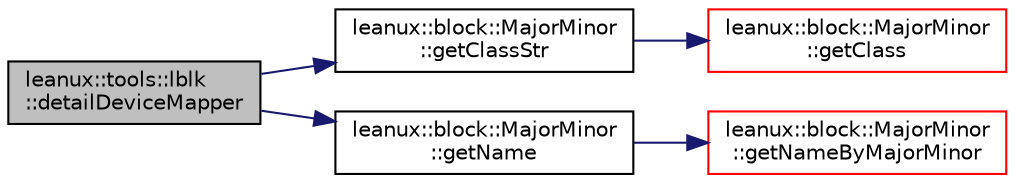 digraph "leanux::tools::lblk::detailDeviceMapper"
{
 // LATEX_PDF_SIZE
  bgcolor="transparent";
  edge [fontname="Helvetica",fontsize="10",labelfontname="Helvetica",labelfontsize="10"];
  node [fontname="Helvetica",fontsize="10",shape=record];
  rankdir="LR";
  Node1 [label="leanux::tools::lblk\l::detailDeviceMapper",height=0.2,width=0.4,color="black", fillcolor="grey75", style="filled", fontcolor="black",tooltip="Write device mapper details."];
  Node1 -> Node2 [color="midnightblue",fontsize="10",style="solid",fontname="Helvetica"];
  Node2 [label="leanux::block::MajorMinor\l::getClassStr",height=0.2,width=0.4,color="black",URL="$classleanux_1_1block_1_1MajorMinor.html#a0262599b45d4425a1841853e830a7c46",tooltip="Get a descriptive string for the device type of the MajorMinor."];
  Node2 -> Node3 [color="midnightblue",fontsize="10",style="solid",fontname="Helvetica"];
  Node3 [label="leanux::block::MajorMinor\l::getClass",height=0.2,width=0.4,color="red",URL="$classleanux_1_1block_1_1MajorMinor.html#ad8b93c3f6fc290008c2025e5e3d42eb5",tooltip="Get the DeviceClass for a MajorMinor."];
  Node1 -> Node20 [color="midnightblue",fontsize="10",style="solid",fontname="Helvetica"];
  Node20 [label="leanux::block::MajorMinor\l::getName",height=0.2,width=0.4,color="black",URL="$classleanux_1_1block_1_1MajorMinor.html#a08c4dd48259318cfd77067e866e05e84",tooltip="get the device name for this MajorMinor."];
  Node20 -> Node6 [color="midnightblue",fontsize="10",style="solid",fontname="Helvetica"];
  Node6 [label="leanux::block::MajorMinor\l::getNameByMajorMinor",height=0.2,width=0.4,color="red",URL="$classleanux_1_1block_1_1MajorMinor.html#adc3f437e329318ee21bddbbebaeb740e",tooltip="Get the DeviceName for the MajorMinor."];
}
